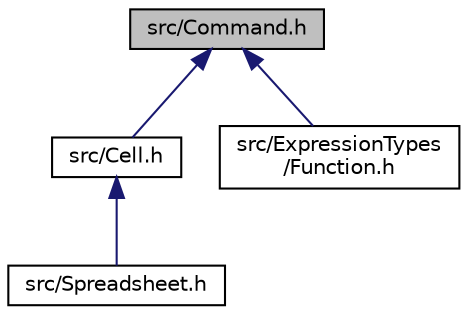 digraph "src/Command.h"
{
  edge [fontname="Helvetica",fontsize="10",labelfontname="Helvetica",labelfontsize="10"];
  node [fontname="Helvetica",fontsize="10",shape=record];
  Node1 [label="src/Command.h",height=0.2,width=0.4,color="black", fillcolor="grey75", style="filled", fontcolor="black"];
  Node1 -> Node2 [dir="back",color="midnightblue",fontsize="10",style="solid",fontname="Helvetica"];
  Node2 [label="src/Cell.h",height=0.2,width=0.4,color="black", fillcolor="white", style="filled",URL="$Cell_8h.html"];
  Node2 -> Node3 [dir="back",color="midnightblue",fontsize="10",style="solid",fontname="Helvetica"];
  Node3 [label="src/Spreadsheet.h",height=0.2,width=0.4,color="black", fillcolor="white", style="filled",URL="$Spreadsheet_8h.html"];
  Node1 -> Node4 [dir="back",color="midnightblue",fontsize="10",style="solid",fontname="Helvetica"];
  Node4 [label="src/ExpressionTypes\l/Function.h",height=0.2,width=0.4,color="black", fillcolor="white", style="filled",URL="$Function_8h.html"];
}
